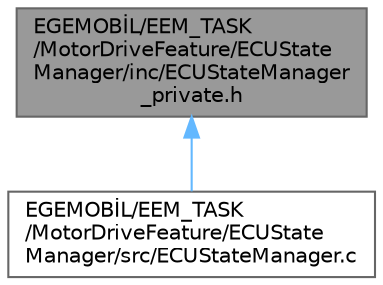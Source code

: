 digraph "EGEMOBİL/EEM_TASK/MotorDriveFeature/ECUStateManager/inc/ECUStateManager_private.h"
{
 // LATEX_PDF_SIZE
  bgcolor="transparent";
  edge [fontname=Helvetica,fontsize=10,labelfontname=Helvetica,labelfontsize=10];
  node [fontname=Helvetica,fontsize=10,shape=box,height=0.2,width=0.4];
  Node1 [id="Node000001",label="EGEMOBİL/EEM_TASK\l/MotorDriveFeature/ECUState\lManager/inc/ECUStateManager\l_private.h",height=0.2,width=0.4,color="gray40", fillcolor="grey60", style="filled", fontcolor="black",tooltip="Private header file for the ECU State Manager."];
  Node1 -> Node2 [id="edge1_Node000001_Node000002",dir="back",color="steelblue1",style="solid",tooltip=" "];
  Node2 [id="Node000002",label="EGEMOBİL/EEM_TASK\l/MotorDriveFeature/ECUState\lManager/src/ECUStateManager.c",height=0.2,width=0.4,color="grey40", fillcolor="white", style="filled",URL="$_e_c_u_state_manager_8c.html",tooltip="Implementation of the ECU State Manager for managing different states of the ECU."];
}

